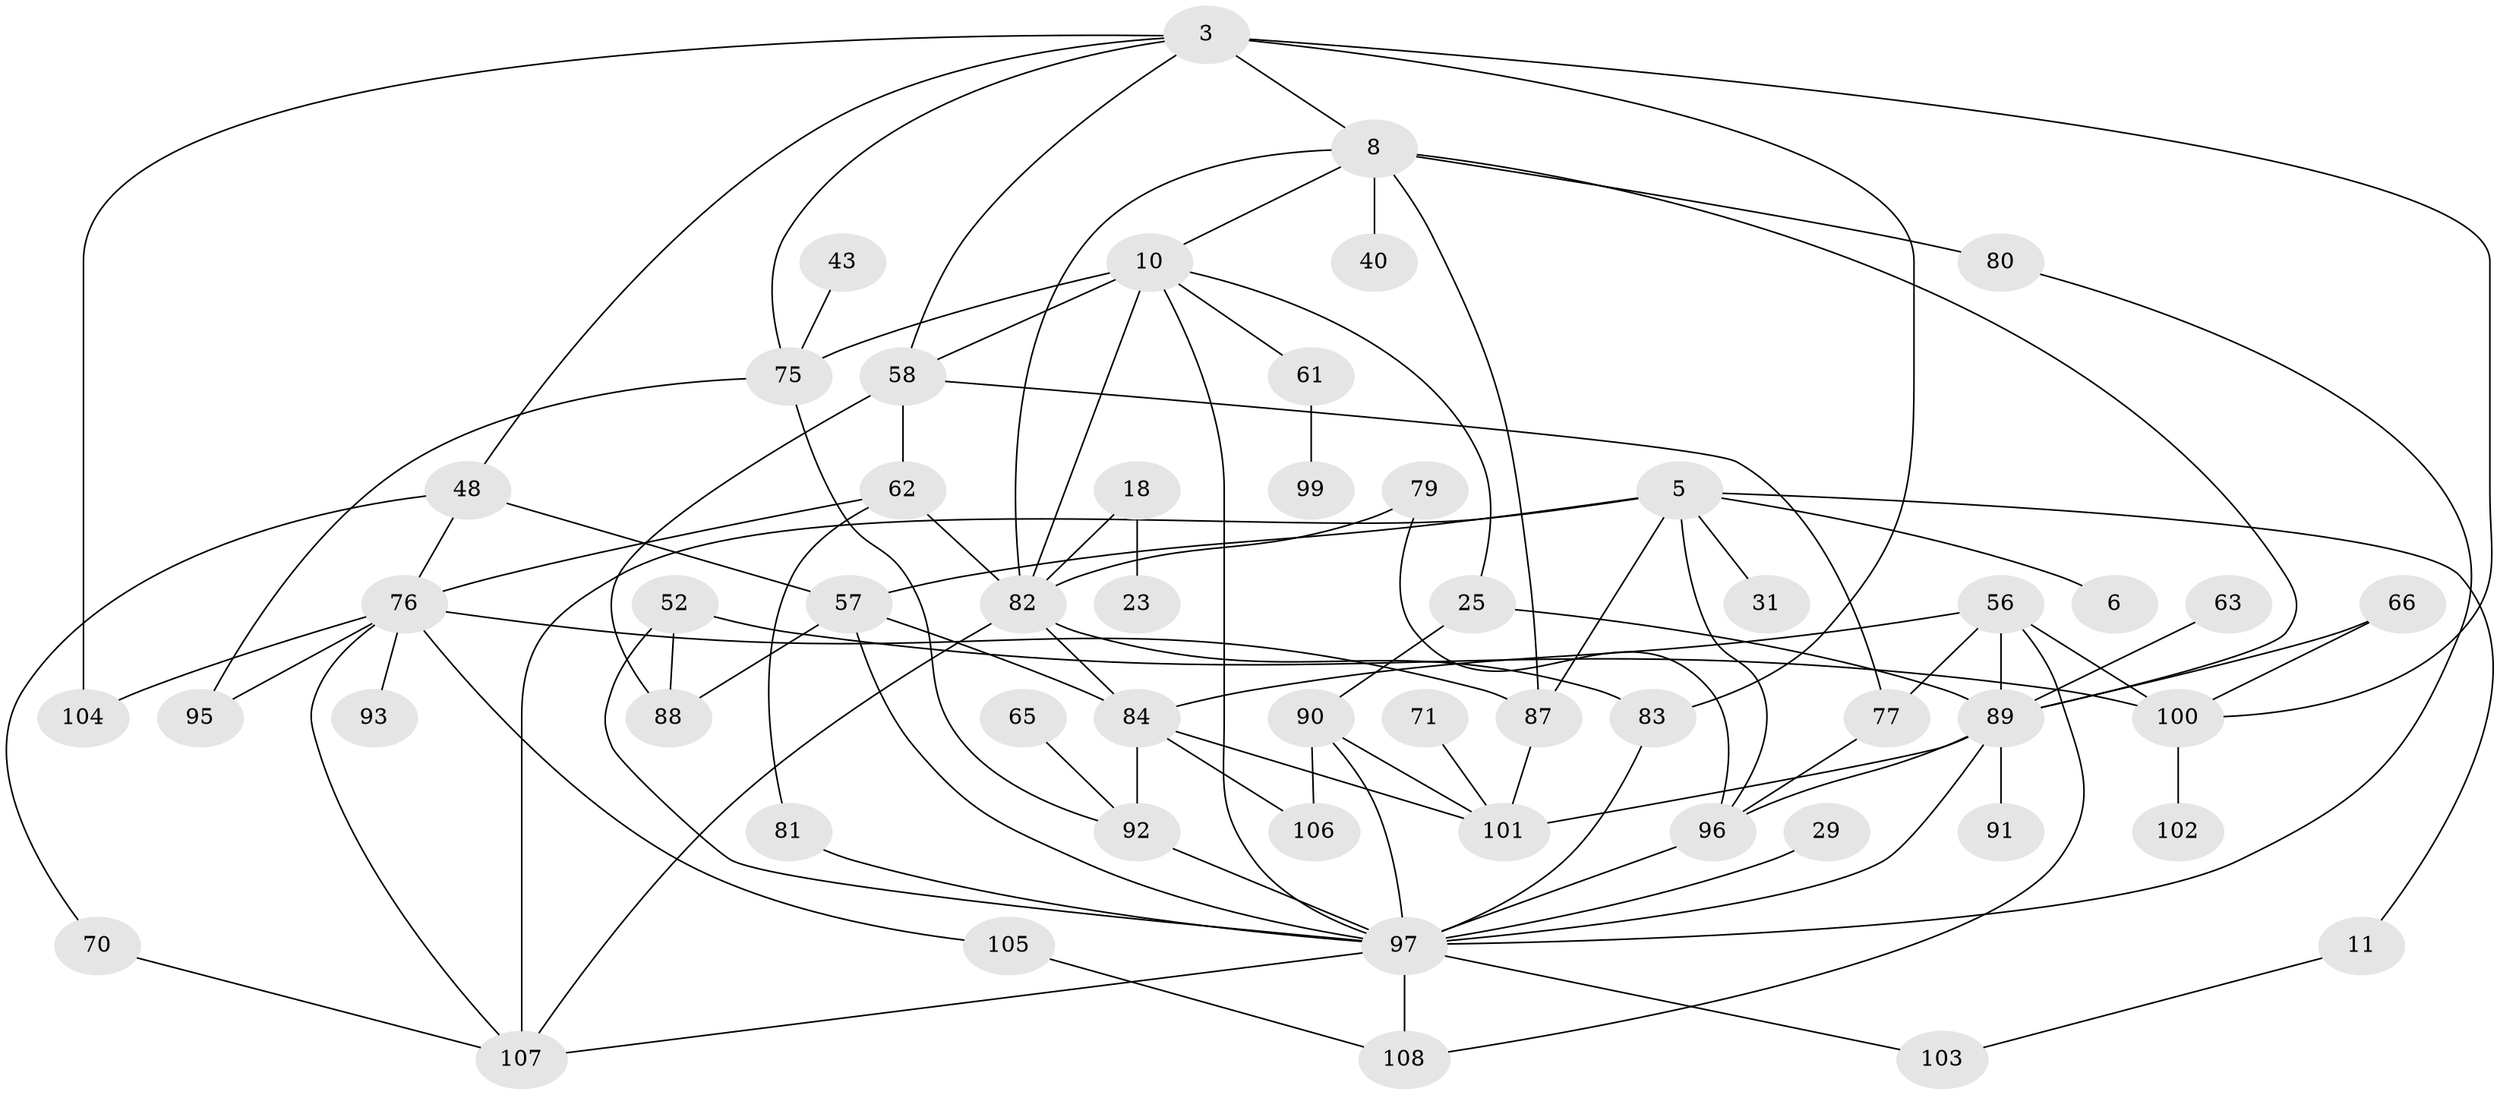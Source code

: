 // original degree distribution, {8: 0.037037037037037035, 2: 0.28703703703703703, 5: 0.06481481481481481, 1: 0.18518518518518517, 3: 0.24074074074074073, 7: 0.009259259259259259, 4: 0.12962962962962962, 6: 0.046296296296296294}
// Generated by graph-tools (version 1.1) at 2025/45/03/04/25 21:45:20]
// undirected, 54 vertices, 95 edges
graph export_dot {
graph [start="1"]
  node [color=gray90,style=filled];
  3;
  5;
  6;
  8 [super="+1"];
  10;
  11;
  18;
  23;
  25;
  29;
  31;
  40;
  43;
  48 [super="+39"];
  52;
  56;
  57 [super="+12"];
  58 [super="+34+55"];
  61;
  62 [super="+32"];
  63;
  65;
  66 [super="+60"];
  70;
  71;
  75 [super="+42+30"];
  76 [super="+49+53+68"];
  77;
  79;
  80 [super="+36+2"];
  81 [super="+37+51"];
  82 [super="+14"];
  83 [super="+45"];
  84 [super="+46"];
  87 [super="+4+17+38"];
  88 [super="+74"];
  89 [super="+35+59"];
  90 [super="+69"];
  91;
  92 [super="+47"];
  93;
  95;
  96 [super="+44"];
  97 [super="+50+73"];
  99;
  100 [super="+41"];
  101 [super="+67+78+94+86"];
  102;
  103;
  104;
  105;
  106;
  107 [super="+85+98"];
  108 [super="+72"];
  3 -- 104;
  3 -- 8 [weight=2];
  3 -- 100;
  3 -- 48;
  3 -- 58;
  3 -- 83;
  3 -- 75;
  5 -- 6;
  5 -- 11;
  5 -- 31;
  5 -- 96 [weight=2];
  5 -- 57;
  5 -- 87;
  5 -- 107;
  8 -- 82;
  8 -- 40;
  8 -- 10;
  8 -- 80 [weight=2];
  8 -- 87;
  8 -- 89;
  10 -- 25;
  10 -- 58;
  10 -- 61;
  10 -- 82 [weight=2];
  10 -- 75;
  10 -- 97;
  11 -- 103;
  18 -- 23;
  18 -- 82;
  25 -- 89;
  25 -- 90;
  29 -- 97;
  43 -- 75;
  48 -- 70;
  48 -- 57;
  48 -- 76;
  52 -- 88;
  52 -- 100;
  52 -- 97;
  56 -- 100 [weight=2];
  56 -- 108;
  56 -- 77;
  56 -- 84;
  56 -- 89;
  57 -- 97;
  57 -- 84;
  57 -- 88;
  58 -- 88;
  58 -- 77;
  58 -- 62;
  61 -- 99;
  62 -- 81;
  62 -- 82;
  62 -- 76;
  63 -- 89;
  65 -- 92;
  66 -- 89;
  66 -- 100;
  70 -- 107;
  71 -- 101;
  75 -- 95;
  75 -- 92;
  76 -- 104;
  76 -- 105;
  76 -- 95;
  76 -- 107;
  76 -- 87;
  76 -- 93;
  77 -- 96;
  79 -- 82;
  79 -- 96;
  80 -- 97;
  81 -- 97;
  82 -- 83;
  82 -- 84;
  82 -- 107;
  83 -- 97;
  84 -- 92 [weight=2];
  84 -- 106;
  84 -- 101;
  87 -- 101;
  89 -- 97 [weight=2];
  89 -- 96;
  89 -- 101 [weight=2];
  89 -- 91;
  90 -- 106;
  90 -- 97 [weight=2];
  90 -- 101;
  92 -- 97 [weight=2];
  96 -- 97 [weight=2];
  97 -- 103;
  97 -- 108;
  97 -- 107;
  100 -- 102;
  105 -- 108;
}
